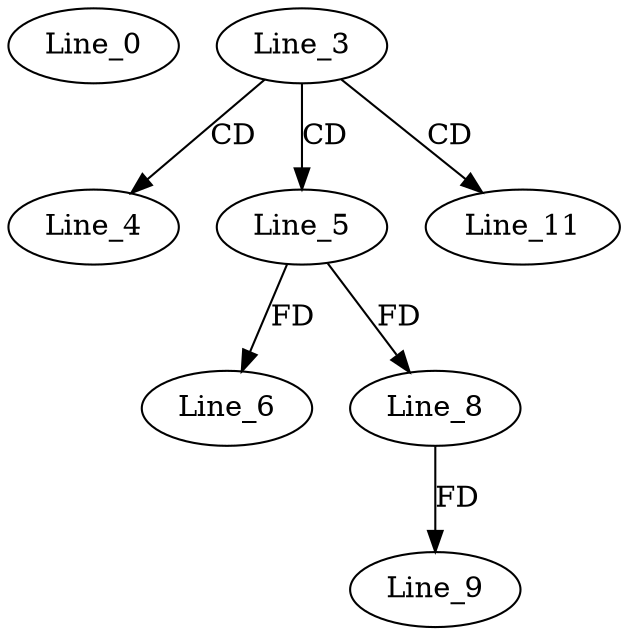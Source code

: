 digraph G {
  Line_0;
  Line_3;
  Line_4;
  Line_5;
  Line_6;
  Line_8;
  Line_8;
  Line_9;
  Line_11;
  Line_3 -> Line_4 [ label="CD" ];
  Line_3 -> Line_5 [ label="CD" ];
  Line_5 -> Line_6 [ label="FD" ];
  Line_5 -> Line_8 [ label="FD" ];
  Line_8 -> Line_9 [ label="FD" ];
  Line_3 -> Line_11 [ label="CD" ];
}

